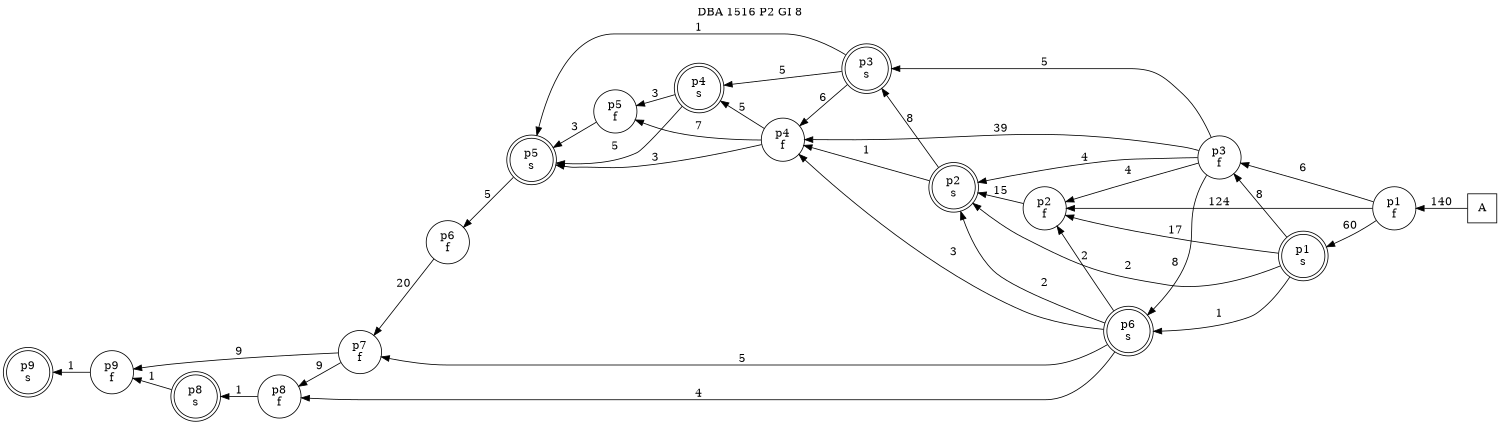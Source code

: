 digraph DBA_1516_P2_GI_8_GOOD {
labelloc="tl"
label= " DBA 1516 P2 GI 8 "
rankdir="RL";
graph [ size=" 10 , 10 !"]

"A" [shape="square" label="A"]
"p1_f" [shape="circle" label="p1
f"]
"p2_f" [shape="circle" label="p2
f"]
"p1_s" [shape="doublecircle" label="p1
s"]
"p3_f" [shape="circle" label="p3
f"]
"p4_f" [shape="circle" label="p4
f"]
"p5_f" [shape="circle" label="p5
f"]
"p2_s" [shape="doublecircle" label="p2
s"]
"p3_s" [shape="doublecircle" label="p3
s"]
"p4_s" [shape="doublecircle" label="p4
s"]
"p5_s" [shape="doublecircle" label="p5
s"]
"p6_f" [shape="circle" label="p6
f"]
"p7_f" [shape="circle" label="p7
f"]
"p8_f" [shape="circle" label="p8
f"]
"p6_s" [shape="doublecircle" label="p6
s"]
"p8_s" [shape="doublecircle" label="p8
s"]
"p9_f" [shape="circle" label="p9
f"]
"p9_s" [shape="doublecircle" label="p9
s"]
"A" -> "p1_f" [ label=140]
"p1_f" -> "p2_f" [ label=124]
"p1_f" -> "p1_s" [ label=60]
"p1_f" -> "p3_f" [ label=6]
"p2_f" -> "p2_s" [ label=15]
"p1_s" -> "p2_f" [ label=17]
"p1_s" -> "p3_f" [ label=8]
"p1_s" -> "p2_s" [ label=2]
"p1_s" -> "p6_s" [ label=1]
"p3_f" -> "p2_f" [ label=4]
"p3_f" -> "p4_f" [ label=39]
"p3_f" -> "p2_s" [ label=4]
"p3_f" -> "p3_s" [ label=5]
"p3_f" -> "p6_s" [ label=8]
"p4_f" -> "p5_f" [ label=7]
"p4_f" -> "p4_s" [ label=5]
"p4_f" -> "p5_s" [ label=3]
"p5_f" -> "p5_s" [ label=3]
"p2_s" -> "p4_f" [ label=1]
"p2_s" -> "p3_s" [ label=8]
"p3_s" -> "p4_f" [ label=6]
"p3_s" -> "p4_s" [ label=5]
"p3_s" -> "p5_s" [ label=1]
"p4_s" -> "p5_f" [ label=3]
"p4_s" -> "p5_s" [ label=5]
"p5_s" -> "p6_f" [ label=5]
"p6_f" -> "p7_f" [ label=20]
"p7_f" -> "p8_f" [ label=9]
"p7_f" -> "p9_f" [ label=9]
"p8_f" -> "p8_s" [ label=1]
"p6_s" -> "p2_f" [ label=2]
"p6_s" -> "p4_f" [ label=3]
"p6_s" -> "p2_s" [ label=2]
"p6_s" -> "p7_f" [ label=5]
"p6_s" -> "p8_f" [ label=4]
"p8_s" -> "p9_f" [ label=1]
"p9_f" -> "p9_s" [ label=1]
}
